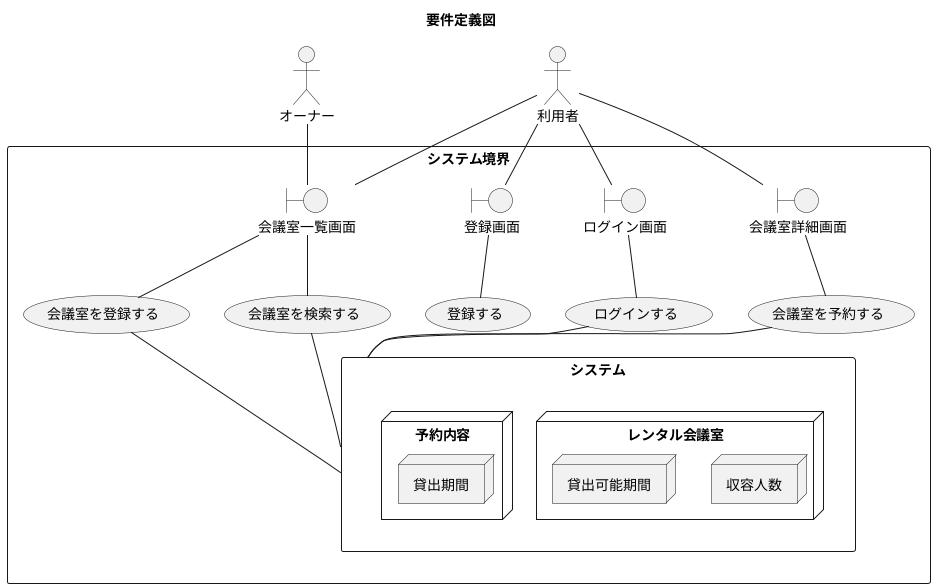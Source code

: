@startuml
title 要件定義図

actor オーナー
actor 利用者
rectangle システム境界 {
boundary ログイン画面
boundary 登録画面
boundary 会議室一覧画面
boundary 会議室詳細画面
usecase 登録する
usecase ログインする
usecase 会議室を登録する
usecase 会議室を検索する
usecase 会議室を予約する
rectangle システム {
    node レンタル会議室 {
        node 収容人数
        node 貸出可能期間
    }
    node 予約内容 {
        node 貸出期間
    }
}
ログインする -- システム
会議室を登録する -- システム
会議室を検索する -- システム
会議室を予約する -- システム
}
利用者 -- 登録画面
登録画面 -- 登録する
利用者 -- ログイン画面
ログイン画面 -- ログインする
利用者 -- 会議室一覧画面
会議室一覧画面 -- 会議室を検索する
利用者 -- 会議室詳細画面
会議室詳細画面 -- 会議室を予約する
オーナー -- 会議室一覧画面
会議室一覧画面 -- 会議室を登録する
@enduml